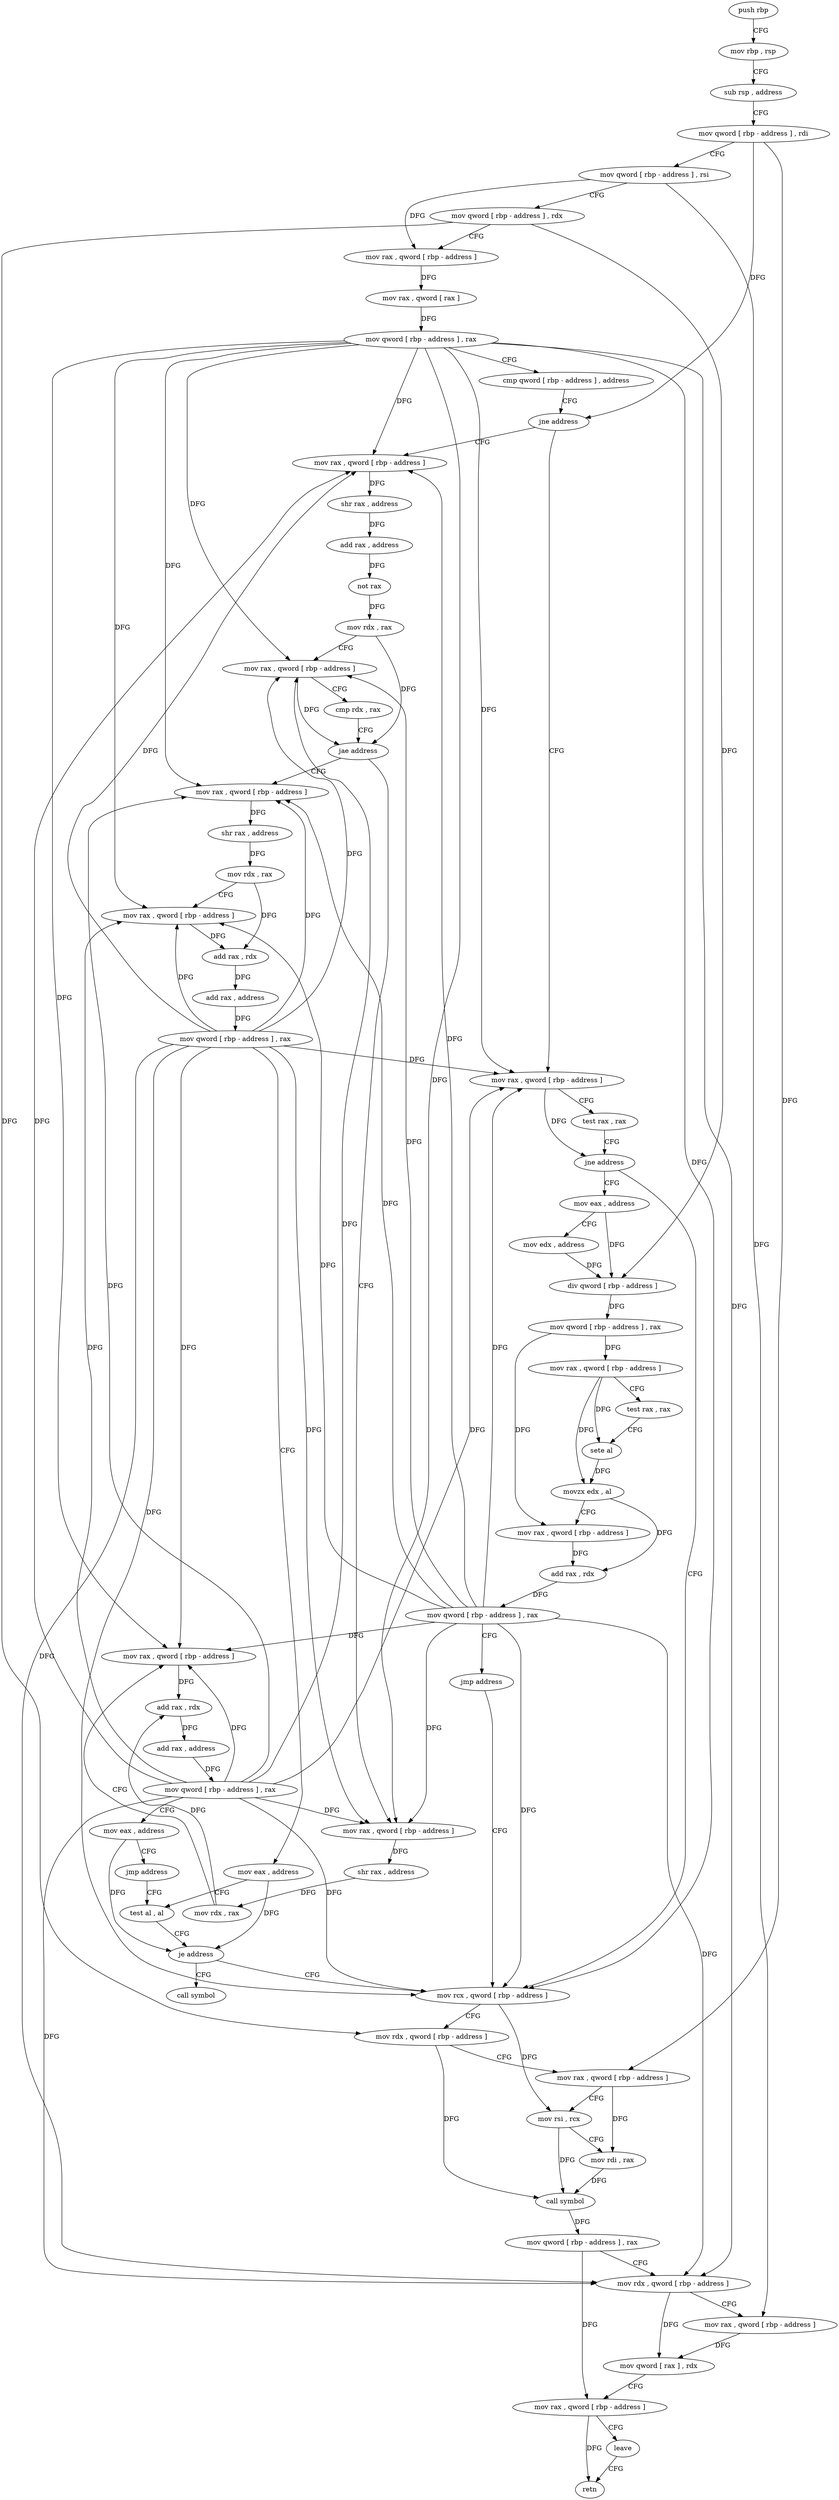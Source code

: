 digraph "func" {
"4461961" [label = "push rbp" ]
"4461962" [label = "mov rbp , rsp" ]
"4461965" [label = "sub rsp , address" ]
"4461969" [label = "mov qword [ rbp - address ] , rdi" ]
"4461973" [label = "mov qword [ rbp - address ] , rsi" ]
"4461977" [label = "mov qword [ rbp - address ] , rdx" ]
"4461981" [label = "mov rax , qword [ rbp - address ]" ]
"4461985" [label = "mov rax , qword [ rax ]" ]
"4461988" [label = "mov qword [ rbp - address ] , rax" ]
"4461992" [label = "cmp qword [ rbp - address ] , address" ]
"4461997" [label = "jne address" ]
"4462056" [label = "mov rax , qword [ rbp - address ]" ]
"4461999" [label = "mov rax , qword [ rbp - address ]" ]
"4462060" [label = "shr rax , address" ]
"4462063" [label = "add rax , address" ]
"4462067" [label = "not rax" ]
"4462070" [label = "mov rdx , rax" ]
"4462073" [label = "mov rax , qword [ rbp - address ]" ]
"4462077" [label = "cmp rdx , rax" ]
"4462080" [label = "jae address" ]
"4462114" [label = "mov rax , qword [ rbp - address ]" ]
"4462082" [label = "mov rax , qword [ rbp - address ]" ]
"4462003" [label = "test rax , rax" ]
"4462006" [label = "jne address" ]
"4462153" [label = "mov rcx , qword [ rbp - address ]" ]
"4462012" [label = "mov eax , address" ]
"4462118" [label = "shr rax , address" ]
"4462121" [label = "mov rdx , rax" ]
"4462124" [label = "mov rax , qword [ rbp - address ]" ]
"4462128" [label = "add rax , rdx" ]
"4462131" [label = "add rax , address" ]
"4462135" [label = "mov qword [ rbp - address ] , rax" ]
"4462139" [label = "mov eax , address" ]
"4462144" [label = "test al , al" ]
"4462086" [label = "shr rax , address" ]
"4462089" [label = "mov rdx , rax" ]
"4462092" [label = "mov rax , qword [ rbp - address ]" ]
"4462096" [label = "add rax , rdx" ]
"4462099" [label = "add rax , address" ]
"4462103" [label = "mov qword [ rbp - address ] , rax" ]
"4462107" [label = "mov eax , address" ]
"4462112" [label = "jmp address" ]
"4462157" [label = "mov rdx , qword [ rbp - address ]" ]
"4462161" [label = "mov rax , qword [ rbp - address ]" ]
"4462165" [label = "mov rsi , rcx" ]
"4462168" [label = "mov rdi , rax" ]
"4462171" [label = "call symbol" ]
"4462176" [label = "mov qword [ rbp - address ] , rax" ]
"4462180" [label = "mov rdx , qword [ rbp - address ]" ]
"4462184" [label = "mov rax , qword [ rbp - address ]" ]
"4462188" [label = "mov qword [ rax ] , rdx" ]
"4462191" [label = "mov rax , qword [ rbp - address ]" ]
"4462195" [label = "leave" ]
"4462196" [label = "retn" ]
"4462017" [label = "mov edx , address" ]
"4462022" [label = "div qword [ rbp - address ]" ]
"4462026" [label = "mov qword [ rbp - address ] , rax" ]
"4462030" [label = "mov rax , qword [ rbp - address ]" ]
"4462034" [label = "test rax , rax" ]
"4462037" [label = "sete al" ]
"4462040" [label = "movzx edx , al" ]
"4462043" [label = "mov rax , qword [ rbp - address ]" ]
"4462047" [label = "add rax , rdx" ]
"4462050" [label = "mov qword [ rbp - address ] , rax" ]
"4462054" [label = "jmp address" ]
"4462148" [label = "call symbol" ]
"4462146" [label = "je address" ]
"4461961" -> "4461962" [ label = "CFG" ]
"4461962" -> "4461965" [ label = "CFG" ]
"4461965" -> "4461969" [ label = "CFG" ]
"4461969" -> "4461973" [ label = "CFG" ]
"4461969" -> "4461997" [ label = "DFG" ]
"4461969" -> "4462161" [ label = "DFG" ]
"4461973" -> "4461977" [ label = "CFG" ]
"4461973" -> "4461981" [ label = "DFG" ]
"4461973" -> "4462184" [ label = "DFG" ]
"4461977" -> "4461981" [ label = "CFG" ]
"4461977" -> "4462157" [ label = "DFG" ]
"4461977" -> "4462022" [ label = "DFG" ]
"4461981" -> "4461985" [ label = "DFG" ]
"4461985" -> "4461988" [ label = "DFG" ]
"4461988" -> "4461992" [ label = "CFG" ]
"4461988" -> "4462056" [ label = "DFG" ]
"4461988" -> "4462073" [ label = "DFG" ]
"4461988" -> "4461999" [ label = "DFG" ]
"4461988" -> "4462114" [ label = "DFG" ]
"4461988" -> "4462124" [ label = "DFG" ]
"4461988" -> "4462082" [ label = "DFG" ]
"4461988" -> "4462092" [ label = "DFG" ]
"4461988" -> "4462153" [ label = "DFG" ]
"4461988" -> "4462180" [ label = "DFG" ]
"4461992" -> "4461997" [ label = "CFG" ]
"4461997" -> "4462056" [ label = "CFG" ]
"4461997" -> "4461999" [ label = "CFG" ]
"4462056" -> "4462060" [ label = "DFG" ]
"4461999" -> "4462003" [ label = "CFG" ]
"4461999" -> "4462006" [ label = "DFG" ]
"4462060" -> "4462063" [ label = "DFG" ]
"4462063" -> "4462067" [ label = "DFG" ]
"4462067" -> "4462070" [ label = "DFG" ]
"4462070" -> "4462073" [ label = "CFG" ]
"4462070" -> "4462080" [ label = "DFG" ]
"4462073" -> "4462077" [ label = "CFG" ]
"4462073" -> "4462080" [ label = "DFG" ]
"4462077" -> "4462080" [ label = "CFG" ]
"4462080" -> "4462114" [ label = "CFG" ]
"4462080" -> "4462082" [ label = "CFG" ]
"4462114" -> "4462118" [ label = "DFG" ]
"4462082" -> "4462086" [ label = "DFG" ]
"4462003" -> "4462006" [ label = "CFG" ]
"4462006" -> "4462153" [ label = "CFG" ]
"4462006" -> "4462012" [ label = "CFG" ]
"4462153" -> "4462157" [ label = "CFG" ]
"4462153" -> "4462165" [ label = "DFG" ]
"4462012" -> "4462017" [ label = "CFG" ]
"4462012" -> "4462022" [ label = "DFG" ]
"4462118" -> "4462121" [ label = "DFG" ]
"4462121" -> "4462124" [ label = "CFG" ]
"4462121" -> "4462128" [ label = "DFG" ]
"4462124" -> "4462128" [ label = "DFG" ]
"4462128" -> "4462131" [ label = "DFG" ]
"4462131" -> "4462135" [ label = "DFG" ]
"4462135" -> "4462139" [ label = "CFG" ]
"4462135" -> "4462056" [ label = "DFG" ]
"4462135" -> "4462073" [ label = "DFG" ]
"4462135" -> "4461999" [ label = "DFG" ]
"4462135" -> "4462114" [ label = "DFG" ]
"4462135" -> "4462124" [ label = "DFG" ]
"4462135" -> "4462082" [ label = "DFG" ]
"4462135" -> "4462092" [ label = "DFG" ]
"4462135" -> "4462153" [ label = "DFG" ]
"4462135" -> "4462180" [ label = "DFG" ]
"4462139" -> "4462144" [ label = "CFG" ]
"4462139" -> "4462146" [ label = "DFG" ]
"4462144" -> "4462146" [ label = "CFG" ]
"4462086" -> "4462089" [ label = "DFG" ]
"4462089" -> "4462092" [ label = "CFG" ]
"4462089" -> "4462096" [ label = "DFG" ]
"4462092" -> "4462096" [ label = "DFG" ]
"4462096" -> "4462099" [ label = "DFG" ]
"4462099" -> "4462103" [ label = "DFG" ]
"4462103" -> "4462107" [ label = "CFG" ]
"4462103" -> "4462056" [ label = "DFG" ]
"4462103" -> "4462073" [ label = "DFG" ]
"4462103" -> "4461999" [ label = "DFG" ]
"4462103" -> "4462114" [ label = "DFG" ]
"4462103" -> "4462124" [ label = "DFG" ]
"4462103" -> "4462082" [ label = "DFG" ]
"4462103" -> "4462092" [ label = "DFG" ]
"4462103" -> "4462153" [ label = "DFG" ]
"4462103" -> "4462180" [ label = "DFG" ]
"4462107" -> "4462112" [ label = "CFG" ]
"4462107" -> "4462146" [ label = "DFG" ]
"4462112" -> "4462144" [ label = "CFG" ]
"4462157" -> "4462161" [ label = "CFG" ]
"4462157" -> "4462171" [ label = "DFG" ]
"4462161" -> "4462165" [ label = "CFG" ]
"4462161" -> "4462168" [ label = "DFG" ]
"4462165" -> "4462168" [ label = "CFG" ]
"4462165" -> "4462171" [ label = "DFG" ]
"4462168" -> "4462171" [ label = "DFG" ]
"4462171" -> "4462176" [ label = "DFG" ]
"4462176" -> "4462180" [ label = "CFG" ]
"4462176" -> "4462191" [ label = "DFG" ]
"4462180" -> "4462184" [ label = "CFG" ]
"4462180" -> "4462188" [ label = "DFG" ]
"4462184" -> "4462188" [ label = "DFG" ]
"4462188" -> "4462191" [ label = "CFG" ]
"4462191" -> "4462195" [ label = "CFG" ]
"4462191" -> "4462196" [ label = "DFG" ]
"4462195" -> "4462196" [ label = "CFG" ]
"4462017" -> "4462022" [ label = "DFG" ]
"4462022" -> "4462026" [ label = "DFG" ]
"4462026" -> "4462030" [ label = "DFG" ]
"4462026" -> "4462043" [ label = "DFG" ]
"4462030" -> "4462034" [ label = "CFG" ]
"4462030" -> "4462037" [ label = "DFG" ]
"4462030" -> "4462040" [ label = "DFG" ]
"4462034" -> "4462037" [ label = "CFG" ]
"4462037" -> "4462040" [ label = "DFG" ]
"4462040" -> "4462043" [ label = "CFG" ]
"4462040" -> "4462047" [ label = "DFG" ]
"4462043" -> "4462047" [ label = "DFG" ]
"4462047" -> "4462050" [ label = "DFG" ]
"4462050" -> "4462054" [ label = "CFG" ]
"4462050" -> "4462056" [ label = "DFG" ]
"4462050" -> "4462073" [ label = "DFG" ]
"4462050" -> "4461999" [ label = "DFG" ]
"4462050" -> "4462114" [ label = "DFG" ]
"4462050" -> "4462124" [ label = "DFG" ]
"4462050" -> "4462082" [ label = "DFG" ]
"4462050" -> "4462092" [ label = "DFG" ]
"4462050" -> "4462153" [ label = "DFG" ]
"4462050" -> "4462180" [ label = "DFG" ]
"4462054" -> "4462153" [ label = "CFG" ]
"4462146" -> "4462153" [ label = "CFG" ]
"4462146" -> "4462148" [ label = "CFG" ]
}

